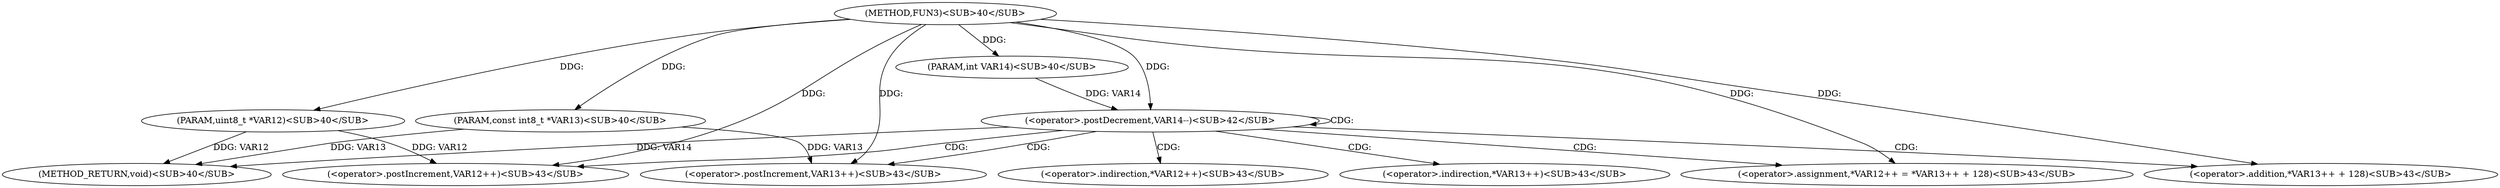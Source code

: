 
digraph "FUN3" {  

"151" [label = "(METHOD,FUN3)<SUB>40</SUB>" ]

"168" [label = "(METHOD_RETURN,void)<SUB>40</SUB>" ]

"152" [label = "(PARAM,uint8_t *VAR12)<SUB>40</SUB>" ]

"153" [label = "(PARAM,const int8_t *VAR13)<SUB>40</SUB>" ]

"154" [label = "(PARAM,int VAR14)<SUB>40</SUB>" ]

"157" [label = "(&lt;operator&gt;.postDecrement,VAR14--)<SUB>42</SUB>" ]

"159" [label = "(&lt;operator&gt;.assignment,*VAR12++ = *VAR13++ + 128)<SUB>43</SUB>" ]

"163" [label = "(&lt;operator&gt;.addition,*VAR13++ + 128)<SUB>43</SUB>" ]

"161" [label = "(&lt;operator&gt;.postIncrement,VAR12++)<SUB>43</SUB>" ]

"165" [label = "(&lt;operator&gt;.postIncrement,VAR13++)<SUB>43</SUB>" ]

"160" [label = "(&lt;operator&gt;.indirection,*VAR12++)<SUB>43</SUB>" ]

"164" [label = "(&lt;operator&gt;.indirection,*VAR13++)<SUB>43</SUB>" ]

  "152" -> "168"  [ label = "DDG: VAR12"] 

  "153" -> "168"  [ label = "DDG: VAR13"] 

  "157" -> "168"  [ label = "DDG: VAR14"] 

  "151" -> "152"  [ label = "DDG: "] 

  "151" -> "153"  [ label = "DDG: "] 

  "151" -> "154"  [ label = "DDG: "] 

  "151" -> "159"  [ label = "DDG: "] 

  "154" -> "157"  [ label = "DDG: VAR14"] 

  "151" -> "157"  [ label = "DDG: "] 

  "151" -> "163"  [ label = "DDG: "] 

  "152" -> "161"  [ label = "DDG: VAR12"] 

  "151" -> "161"  [ label = "DDG: "] 

  "153" -> "165"  [ label = "DDG: VAR13"] 

  "151" -> "165"  [ label = "DDG: "] 

  "157" -> "160"  [ label = "CDG: "] 

  "157" -> "157"  [ label = "CDG: "] 

  "157" -> "159"  [ label = "CDG: "] 

  "157" -> "164"  [ label = "CDG: "] 

  "157" -> "161"  [ label = "CDG: "] 

  "157" -> "163"  [ label = "CDG: "] 

  "157" -> "165"  [ label = "CDG: "] 

}